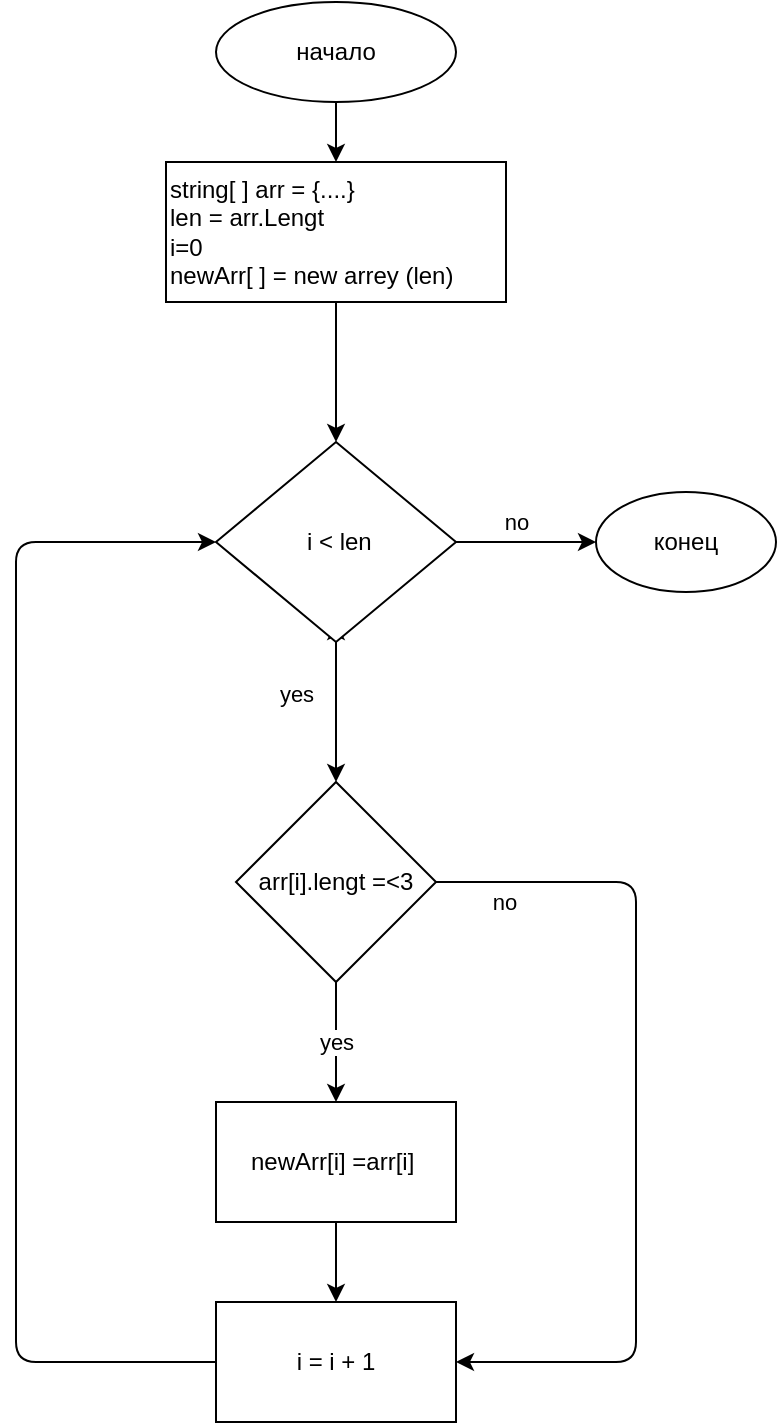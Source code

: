 <mxfile>
    <diagram id="SBfK_XI9k3LnXwe2Rn1E" name="Страница 1">
        <mxGraphModel dx="734" dy="329" grid="1" gridSize="10" guides="1" tooltips="1" connect="1" arrows="1" fold="1" page="1" pageScale="1" pageWidth="827" pageHeight="1169" math="0" shadow="0">
            <root>
                <mxCell id="0"/>
                <mxCell id="1" parent="0"/>
                <mxCell id="4" style="edgeStyle=none;html=1;entryX=0.5;entryY=0;entryDx=0;entryDy=0;" parent="1" source="2" target="3" edge="1">
                    <mxGeometry relative="1" as="geometry"/>
                </mxCell>
                <mxCell id="2" value="начало" style="ellipse;whiteSpace=wrap;html=1;" parent="1" vertex="1">
                    <mxGeometry x="270" y="70" width="120" height="50" as="geometry"/>
                </mxCell>
                <mxCell id="6" style="edgeStyle=none;html=1;entryX=0.5;entryY=0;entryDx=0;entryDy=0;" parent="1" source="3" target="5" edge="1">
                    <mxGeometry relative="1" as="geometry"/>
                </mxCell>
                <mxCell id="3" value="string[ ] arr = {....}&lt;br&gt;len = arr.Lengt&lt;br&gt;i=0&lt;br&gt;newArr[ ] = new arrey (len)" style="rounded=0;whiteSpace=wrap;html=1;align=left;" parent="1" vertex="1">
                    <mxGeometry x="245" y="150" width="170" height="70" as="geometry"/>
                </mxCell>
                <mxCell id="8" style="edgeStyle=none;html=1;entryX=0.5;entryY=0;entryDx=0;entryDy=0;" parent="1" source="5" target="7" edge="1">
                    <mxGeometry relative="1" as="geometry"/>
                </mxCell>
                <mxCell id="21" value="yes" style="edgeLabel;html=1;align=center;verticalAlign=middle;resizable=0;points=[];" vertex="1" connectable="0" parent="8">
                    <mxGeometry x="-0.263" y="2" relative="1" as="geometry">
                        <mxPoint x="-22" as="offset"/>
                    </mxGeometry>
                </mxCell>
                <mxCell id="10" style="edgeStyle=none;html=1;entryX=0.5;entryY=0;entryDx=0;entryDy=0;" parent="1" source="5" edge="1">
                    <mxGeometry relative="1" as="geometry">
                        <mxPoint x="330" y="380" as="targetPoint"/>
                    </mxGeometry>
                </mxCell>
                <mxCell id="20" value="no" style="edgeStyle=none;html=1;exitX=1;exitY=0.5;exitDx=0;exitDy=0;" edge="1" parent="1" source="5">
                    <mxGeometry x="-0.143" y="10" relative="1" as="geometry">
                        <mxPoint x="460" y="340" as="targetPoint"/>
                        <mxPoint as="offset"/>
                    </mxGeometry>
                </mxCell>
                <mxCell id="5" value="&amp;nbsp;i &amp;lt; len" style="rhombus;whiteSpace=wrap;html=1;" parent="1" vertex="1">
                    <mxGeometry x="270" y="290" width="120" height="100" as="geometry"/>
                </mxCell>
                <mxCell id="16" style="edgeStyle=none;html=1;entryX=1;entryY=0.5;entryDx=0;entryDy=0;exitX=1;exitY=0.5;exitDx=0;exitDy=0;" edge="1" parent="1" source="7" target="15">
                    <mxGeometry relative="1" as="geometry">
                        <Array as="points">
                            <mxPoint x="480" y="510"/>
                            <mxPoint x="480" y="750"/>
                        </Array>
                    </mxGeometry>
                </mxCell>
                <mxCell id="22" value="no" style="edgeLabel;html=1;align=center;verticalAlign=middle;resizable=0;points=[];" vertex="1" connectable="0" parent="16">
                    <mxGeometry x="-0.852" y="-1" relative="1" as="geometry">
                        <mxPoint x="2" y="9" as="offset"/>
                    </mxGeometry>
                </mxCell>
                <mxCell id="17" value="yes" style="edgeStyle=none;html=1;entryX=0.5;entryY=0;entryDx=0;entryDy=0;exitX=0.5;exitY=1;exitDx=0;exitDy=0;" edge="1" parent="1" source="7" target="14">
                    <mxGeometry relative="1" as="geometry">
                        <mxPoint x="330" y="570" as="sourcePoint"/>
                        <Array as="points">
                            <mxPoint x="330" y="590"/>
                        </Array>
                    </mxGeometry>
                </mxCell>
                <mxCell id="7" value="arr[i].lengt =&amp;lt;3" style="rhombus;whiteSpace=wrap;html=1;" parent="1" vertex="1">
                    <mxGeometry x="280" y="460" width="100" height="100" as="geometry"/>
                </mxCell>
                <mxCell id="18" style="edgeStyle=none;html=1;entryX=0.5;entryY=0;entryDx=0;entryDy=0;" edge="1" parent="1" source="14" target="15">
                    <mxGeometry relative="1" as="geometry"/>
                </mxCell>
                <mxCell id="14" value="newArr[i] =arr[i]&amp;nbsp;" style="rounded=0;whiteSpace=wrap;html=1;" vertex="1" parent="1">
                    <mxGeometry x="270" y="620" width="120" height="60" as="geometry"/>
                </mxCell>
                <mxCell id="19" style="edgeStyle=none;html=1;entryX=0;entryY=0.5;entryDx=0;entryDy=0;" edge="1" parent="1" source="15" target="5">
                    <mxGeometry relative="1" as="geometry">
                        <mxPoint x="180" y="750" as="targetPoint"/>
                        <Array as="points">
                            <mxPoint x="170" y="750"/>
                            <mxPoint x="170" y="340"/>
                        </Array>
                    </mxGeometry>
                </mxCell>
                <mxCell id="15" value="i = i + 1" style="rounded=0;whiteSpace=wrap;html=1;" vertex="1" parent="1">
                    <mxGeometry x="270" y="720" width="120" height="60" as="geometry"/>
                </mxCell>
                <mxCell id="23" value="конец" style="ellipse;whiteSpace=wrap;html=1;" vertex="1" parent="1">
                    <mxGeometry x="460" y="315" width="90" height="50" as="geometry"/>
                </mxCell>
            </root>
        </mxGraphModel>
    </diagram>
</mxfile>
